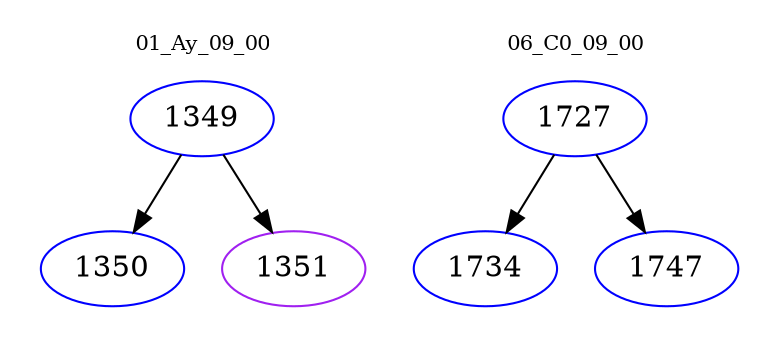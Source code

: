 digraph{
subgraph cluster_0 {
color = white
label = "01_Ay_09_00";
fontsize=10;
T0_1349 [label="1349", color="blue"]
T0_1349 -> T0_1350 [color="black"]
T0_1350 [label="1350", color="blue"]
T0_1349 -> T0_1351 [color="black"]
T0_1351 [label="1351", color="purple"]
}
subgraph cluster_1 {
color = white
label = "06_C0_09_00";
fontsize=10;
T1_1727 [label="1727", color="blue"]
T1_1727 -> T1_1734 [color="black"]
T1_1734 [label="1734", color="blue"]
T1_1727 -> T1_1747 [color="black"]
T1_1747 [label="1747", color="blue"]
}
}
